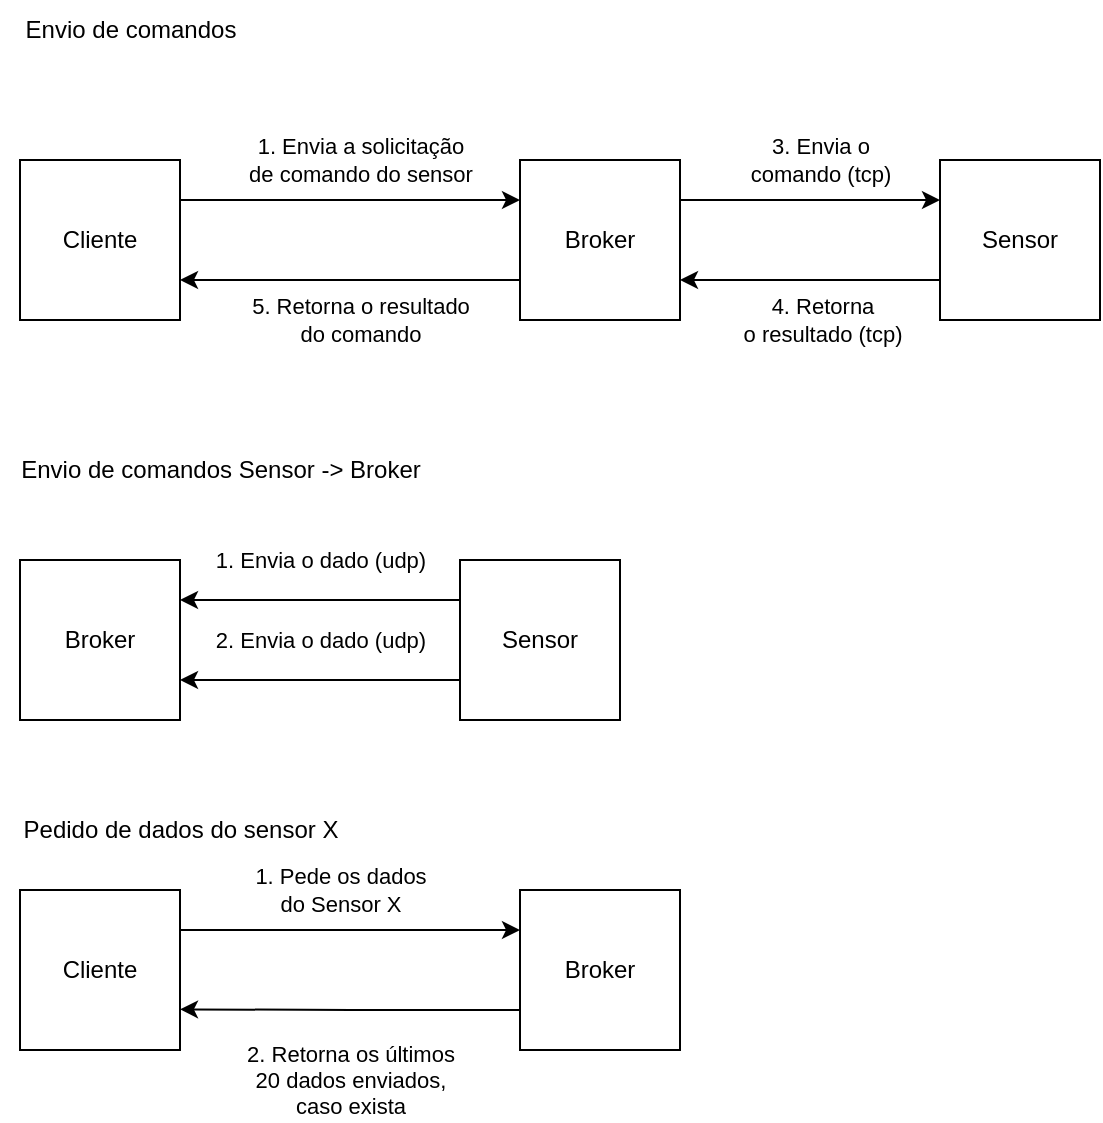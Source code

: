 <mxfile version="24.2.8" type="device">
  <diagram name="Página-1" id="YVe-Dv3D61gkd7Om_35n">
    <mxGraphModel dx="949" dy="983" grid="1" gridSize="10" guides="1" tooltips="1" connect="1" arrows="1" fold="1" page="1" pageScale="1" pageWidth="827" pageHeight="1169" math="0" shadow="0">
      <root>
        <mxCell id="0" />
        <mxCell id="1" parent="0" />
        <mxCell id="kuO836XL4rI_KhDC54l--4" style="edgeStyle=orthogonalEdgeStyle;rounded=0;orthogonalLoop=1;jettySize=auto;html=1;exitX=1;exitY=0.25;exitDx=0;exitDy=0;entryX=0;entryY=0.25;entryDx=0;entryDy=0;" edge="1" parent="1" source="kuO836XL4rI_KhDC54l--2" target="kuO836XL4rI_KhDC54l--3">
          <mxGeometry relative="1" as="geometry" />
        </mxCell>
        <mxCell id="kuO836XL4rI_KhDC54l--5" value="&lt;div&gt;1. Envia a solicitação&lt;/div&gt;&lt;div&gt;de comando do sensor&lt;/div&gt;" style="edgeLabel;html=1;align=center;verticalAlign=middle;resizable=0;points=[];" vertex="1" connectable="0" parent="kuO836XL4rI_KhDC54l--4">
          <mxGeometry x="0.005" relative="1" as="geometry">
            <mxPoint x="4" y="-20" as="offset" />
          </mxGeometry>
        </mxCell>
        <mxCell id="kuO836XL4rI_KhDC54l--2" value="Cliente" style="whiteSpace=wrap;html=1;aspect=fixed;" vertex="1" parent="1">
          <mxGeometry x="50" y="220" width="80" height="80" as="geometry" />
        </mxCell>
        <mxCell id="kuO836XL4rI_KhDC54l--6" style="edgeStyle=orthogonalEdgeStyle;rounded=0;orthogonalLoop=1;jettySize=auto;html=1;exitX=0;exitY=0.75;exitDx=0;exitDy=0;entryX=1;entryY=0.75;entryDx=0;entryDy=0;" edge="1" parent="1" source="kuO836XL4rI_KhDC54l--3" target="kuO836XL4rI_KhDC54l--2">
          <mxGeometry relative="1" as="geometry" />
        </mxCell>
        <mxCell id="kuO836XL4rI_KhDC54l--7" value="5. Retorna o resultado&lt;div&gt;do comando&lt;/div&gt;" style="edgeLabel;html=1;align=center;verticalAlign=middle;resizable=0;points=[];" vertex="1" connectable="0" parent="kuO836XL4rI_KhDC54l--6">
          <mxGeometry x="0.046" y="-2" relative="1" as="geometry">
            <mxPoint x="9" y="22" as="offset" />
          </mxGeometry>
        </mxCell>
        <mxCell id="kuO836XL4rI_KhDC54l--9" style="edgeStyle=orthogonalEdgeStyle;rounded=0;orthogonalLoop=1;jettySize=auto;html=1;exitX=1;exitY=0.25;exitDx=0;exitDy=0;entryX=0;entryY=0.25;entryDx=0;entryDy=0;" edge="1" parent="1" source="kuO836XL4rI_KhDC54l--3" target="kuO836XL4rI_KhDC54l--8">
          <mxGeometry relative="1" as="geometry" />
        </mxCell>
        <mxCell id="kuO836XL4rI_KhDC54l--10" value="3. Envia o&lt;div&gt;comando (tcp)&lt;/div&gt;" style="edgeLabel;html=1;align=center;verticalAlign=middle;resizable=0;points=[];" vertex="1" connectable="0" parent="kuO836XL4rI_KhDC54l--9">
          <mxGeometry x="-0.123" relative="1" as="geometry">
            <mxPoint x="13" y="-20" as="offset" />
          </mxGeometry>
        </mxCell>
        <mxCell id="kuO836XL4rI_KhDC54l--3" value="Broker" style="whiteSpace=wrap;html=1;aspect=fixed;" vertex="1" parent="1">
          <mxGeometry x="300" y="220" width="80" height="80" as="geometry" />
        </mxCell>
        <mxCell id="kuO836XL4rI_KhDC54l--11" style="edgeStyle=orthogonalEdgeStyle;rounded=0;orthogonalLoop=1;jettySize=auto;html=1;exitX=0;exitY=0.75;exitDx=0;exitDy=0;entryX=1;entryY=0.75;entryDx=0;entryDy=0;" edge="1" parent="1" source="kuO836XL4rI_KhDC54l--8" target="kuO836XL4rI_KhDC54l--3">
          <mxGeometry relative="1" as="geometry" />
        </mxCell>
        <mxCell id="kuO836XL4rI_KhDC54l--12" value="4. Retorna&lt;div&gt;o resultado (tcp)&lt;/div&gt;" style="edgeLabel;html=1;align=center;verticalAlign=middle;resizable=0;points=[];" vertex="1" connectable="0" parent="kuO836XL4rI_KhDC54l--11">
          <mxGeometry x="0.149" y="2" relative="1" as="geometry">
            <mxPoint x="15" y="18" as="offset" />
          </mxGeometry>
        </mxCell>
        <mxCell id="kuO836XL4rI_KhDC54l--8" value="Sensor" style="whiteSpace=wrap;html=1;aspect=fixed;" vertex="1" parent="1">
          <mxGeometry x="510" y="220" width="80" height="80" as="geometry" />
        </mxCell>
        <mxCell id="kuO836XL4rI_KhDC54l--21" value="Broker" style="whiteSpace=wrap;html=1;aspect=fixed;" vertex="1" parent="1">
          <mxGeometry x="50" y="420" width="80" height="80" as="geometry" />
        </mxCell>
        <mxCell id="kuO836XL4rI_KhDC54l--26" style="edgeStyle=orthogonalEdgeStyle;rounded=0;orthogonalLoop=1;jettySize=auto;html=1;exitX=0;exitY=0.25;exitDx=0;exitDy=0;entryX=1;entryY=0.25;entryDx=0;entryDy=0;" edge="1" parent="1" source="kuO836XL4rI_KhDC54l--24" target="kuO836XL4rI_KhDC54l--21">
          <mxGeometry relative="1" as="geometry" />
        </mxCell>
        <mxCell id="kuO836XL4rI_KhDC54l--27" value="1. Envia o dado (udp)" style="edgeLabel;html=1;align=center;verticalAlign=middle;resizable=0;points=[];" vertex="1" connectable="0" parent="kuO836XL4rI_KhDC54l--26">
          <mxGeometry x="0.046" y="1" relative="1" as="geometry">
            <mxPoint x="3" y="-21" as="offset" />
          </mxGeometry>
        </mxCell>
        <mxCell id="kuO836XL4rI_KhDC54l--24" value="Sensor" style="whiteSpace=wrap;html=1;aspect=fixed;" vertex="1" parent="1">
          <mxGeometry x="270" y="420" width="80" height="80" as="geometry" />
        </mxCell>
        <mxCell id="kuO836XL4rI_KhDC54l--25" value="Envio de comandos" style="text;html=1;align=center;verticalAlign=middle;resizable=0;points=[];autosize=1;strokeColor=none;fillColor=none;" vertex="1" parent="1">
          <mxGeometry x="40" y="140" width="130" height="30" as="geometry" />
        </mxCell>
        <mxCell id="kuO836XL4rI_KhDC54l--28" style="edgeStyle=orthogonalEdgeStyle;rounded=0;orthogonalLoop=1;jettySize=auto;html=1;exitX=0;exitY=0.25;exitDx=0;exitDy=0;entryX=1;entryY=0.25;entryDx=0;entryDy=0;" edge="1" parent="1">
          <mxGeometry relative="1" as="geometry">
            <mxPoint x="270" y="480" as="sourcePoint" />
            <mxPoint x="130" y="480" as="targetPoint" />
          </mxGeometry>
        </mxCell>
        <mxCell id="kuO836XL4rI_KhDC54l--29" value="2. Envia o dado (udp)" style="edgeLabel;html=1;align=center;verticalAlign=middle;resizable=0;points=[];" vertex="1" connectable="0" parent="kuO836XL4rI_KhDC54l--28">
          <mxGeometry x="0.046" y="1" relative="1" as="geometry">
            <mxPoint x="3" y="-21" as="offset" />
          </mxGeometry>
        </mxCell>
        <mxCell id="kuO836XL4rI_KhDC54l--30" value="Envio de comandos Sensor -&amp;gt; Broker" style="text;html=1;align=center;verticalAlign=middle;resizable=0;points=[];autosize=1;strokeColor=none;fillColor=none;" vertex="1" parent="1">
          <mxGeometry x="40" y="360" width="220" height="30" as="geometry" />
        </mxCell>
        <mxCell id="kuO836XL4rI_KhDC54l--35" style="edgeStyle=orthogonalEdgeStyle;rounded=0;orthogonalLoop=1;jettySize=auto;html=1;exitX=1;exitY=0.25;exitDx=0;exitDy=0;entryX=0;entryY=0.25;entryDx=0;entryDy=0;" edge="1" parent="1" source="kuO836XL4rI_KhDC54l--33" target="kuO836XL4rI_KhDC54l--34">
          <mxGeometry relative="1" as="geometry" />
        </mxCell>
        <mxCell id="kuO836XL4rI_KhDC54l--36" value="1. Pede os dados&lt;div&gt;do Sensor X&lt;/div&gt;" style="edgeLabel;html=1;align=center;verticalAlign=middle;resizable=0;points=[];" vertex="1" connectable="0" parent="kuO836XL4rI_KhDC54l--35">
          <mxGeometry x="-0.007" y="-3" relative="1" as="geometry">
            <mxPoint x="-5" y="-23" as="offset" />
          </mxGeometry>
        </mxCell>
        <mxCell id="kuO836XL4rI_KhDC54l--33" value="Cliente" style="whiteSpace=wrap;html=1;aspect=fixed;" vertex="1" parent="1">
          <mxGeometry x="50" y="585" width="80" height="80" as="geometry" />
        </mxCell>
        <mxCell id="kuO836XL4rI_KhDC54l--37" style="edgeStyle=orthogonalEdgeStyle;rounded=0;orthogonalLoop=1;jettySize=auto;html=1;exitX=0;exitY=0.75;exitDx=0;exitDy=0;" edge="1" parent="1" source="kuO836XL4rI_KhDC54l--34">
          <mxGeometry relative="1" as="geometry">
            <mxPoint x="130" y="644.667" as="targetPoint" />
          </mxGeometry>
        </mxCell>
        <mxCell id="kuO836XL4rI_KhDC54l--38" value="2. Retorna os últimos&lt;div&gt;20 dados enviados,&lt;/div&gt;&lt;div&gt;caso exista&lt;/div&gt;" style="edgeLabel;html=1;align=center;verticalAlign=middle;resizable=0;points=[];" vertex="1" connectable="0" parent="kuO836XL4rI_KhDC54l--37">
          <mxGeometry x="0.002" y="2" relative="1" as="geometry">
            <mxPoint y="33" as="offset" />
          </mxGeometry>
        </mxCell>
        <mxCell id="kuO836XL4rI_KhDC54l--34" value="Broker" style="whiteSpace=wrap;html=1;aspect=fixed;" vertex="1" parent="1">
          <mxGeometry x="300" y="585" width="80" height="80" as="geometry" />
        </mxCell>
        <mxCell id="kuO836XL4rI_KhDC54l--39" value="Pedido de dados do sensor X" style="text;html=1;align=center;verticalAlign=middle;resizable=0;points=[];autosize=1;strokeColor=none;fillColor=none;" vertex="1" parent="1">
          <mxGeometry x="40" y="540" width="180" height="30" as="geometry" />
        </mxCell>
      </root>
    </mxGraphModel>
  </diagram>
</mxfile>
